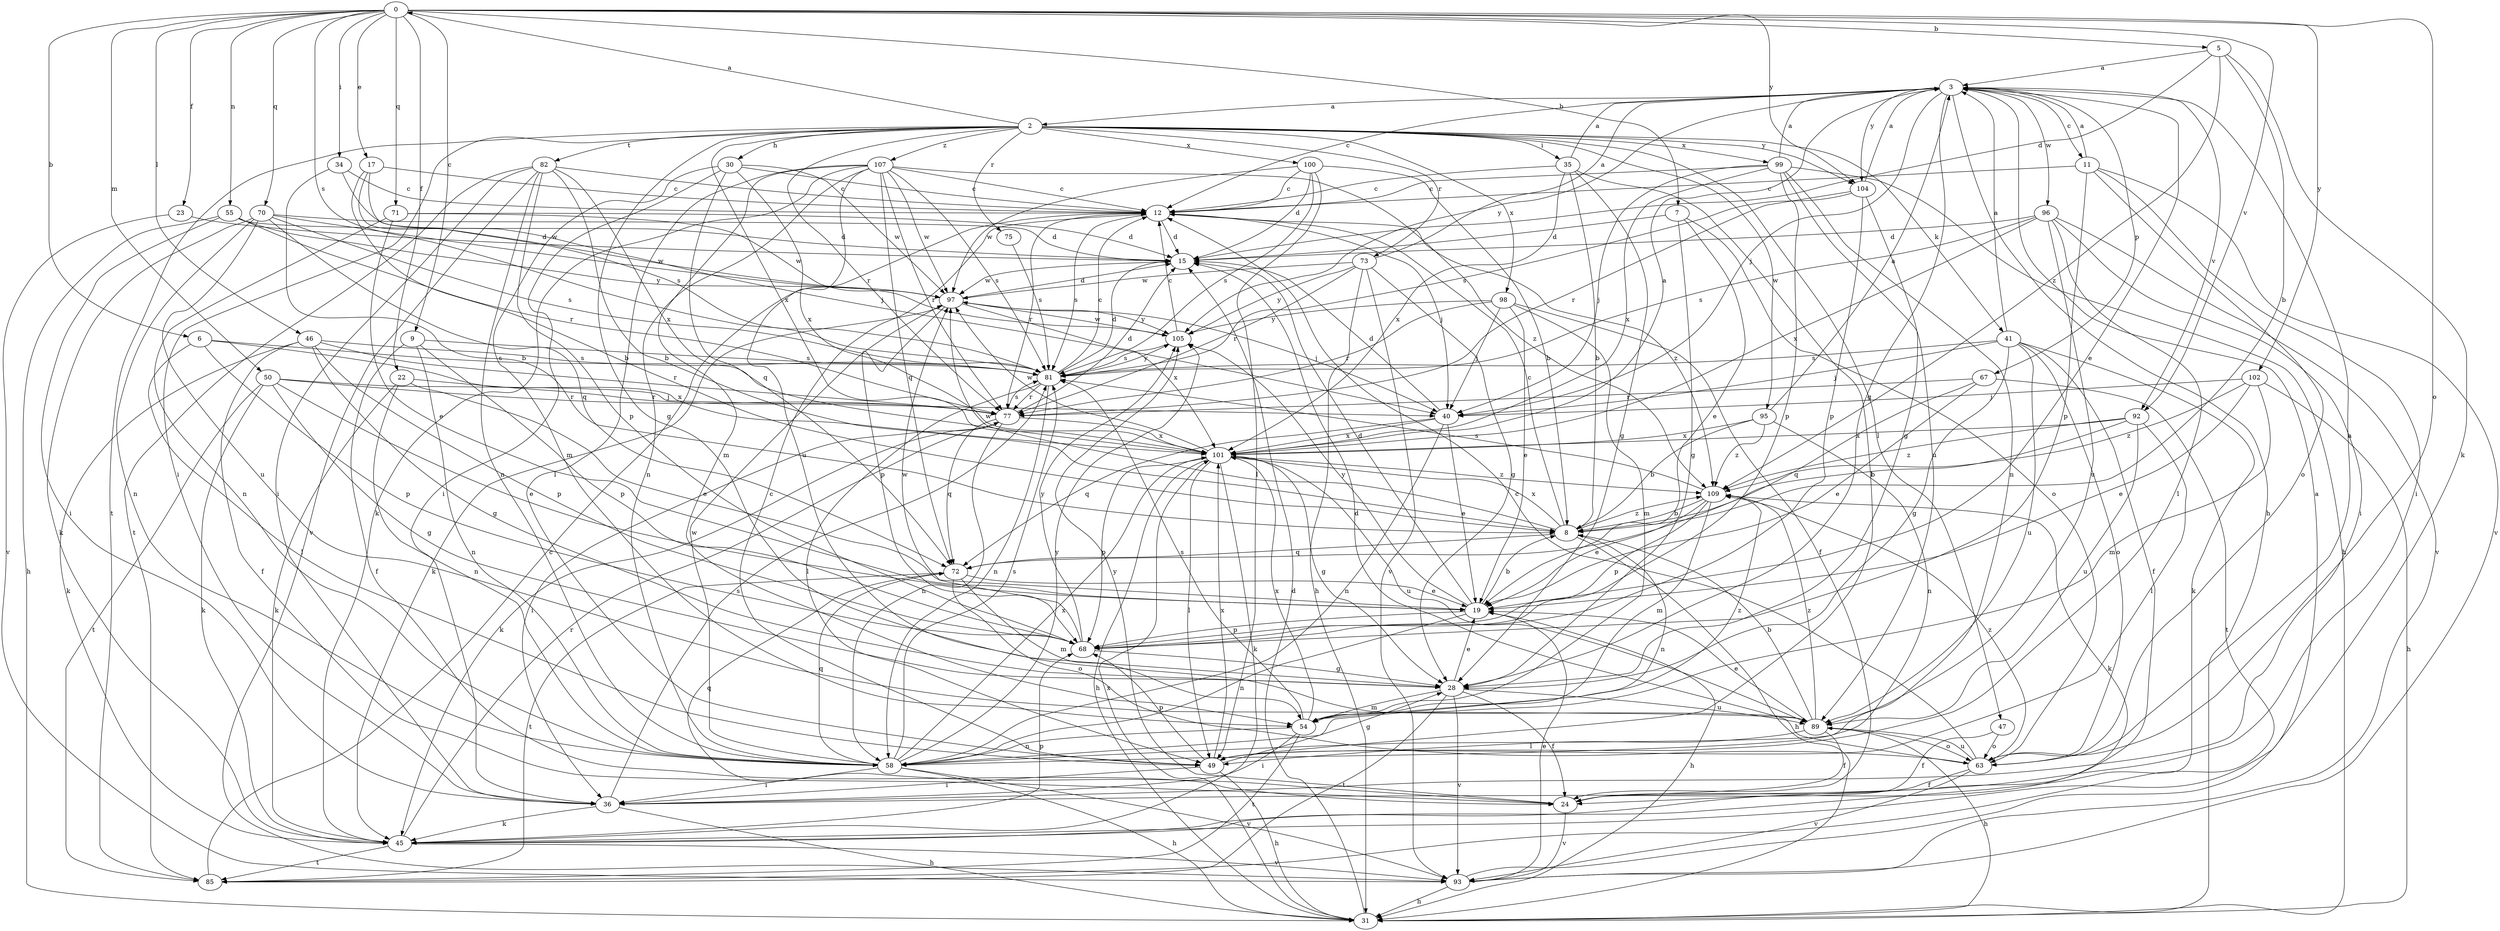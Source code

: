 strict digraph  {
0;
2;
3;
5;
6;
7;
8;
9;
11;
12;
15;
17;
19;
22;
23;
24;
28;
30;
31;
34;
35;
36;
40;
41;
45;
46;
47;
49;
50;
54;
55;
58;
63;
67;
68;
70;
71;
72;
73;
75;
77;
81;
82;
85;
89;
92;
93;
95;
96;
97;
98;
99;
100;
101;
102;
104;
105;
107;
109;
0 -> 5  [label=b];
0 -> 6  [label=b];
0 -> 7  [label=b];
0 -> 9  [label=c];
0 -> 17  [label=e];
0 -> 22  [label=f];
0 -> 23  [label=f];
0 -> 34  [label=i];
0 -> 46  [label=l];
0 -> 50  [label=m];
0 -> 55  [label=n];
0 -> 63  [label=o];
0 -> 70  [label=q];
0 -> 71  [label=q];
0 -> 81  [label=s];
0 -> 92  [label=v];
0 -> 102  [label=y];
0 -> 104  [label=y];
2 -> 0  [label=a];
2 -> 28  [label=g];
2 -> 30  [label=h];
2 -> 35  [label=i];
2 -> 36  [label=i];
2 -> 41  [label=k];
2 -> 47  [label=l];
2 -> 73  [label=r];
2 -> 75  [label=r];
2 -> 77  [label=r];
2 -> 82  [label=t];
2 -> 85  [label=t];
2 -> 95  [label=w];
2 -> 98  [label=x];
2 -> 99  [label=x];
2 -> 100  [label=x];
2 -> 101  [label=x];
2 -> 104  [label=y];
2 -> 107  [label=z];
3 -> 2  [label=a];
3 -> 11  [label=c];
3 -> 12  [label=c];
3 -> 19  [label=e];
3 -> 28  [label=g];
3 -> 31  [label=h];
3 -> 40  [label=j];
3 -> 67  [label=p];
3 -> 92  [label=v];
3 -> 96  [label=w];
3 -> 104  [label=y];
3 -> 105  [label=y];
5 -> 3  [label=a];
5 -> 8  [label=b];
5 -> 15  [label=d];
5 -> 45  [label=k];
5 -> 109  [label=z];
6 -> 49  [label=l];
6 -> 68  [label=p];
6 -> 81  [label=s];
6 -> 101  [label=x];
7 -> 15  [label=d];
7 -> 19  [label=e];
7 -> 28  [label=g];
7 -> 63  [label=o];
8 -> 12  [label=c];
8 -> 31  [label=h];
8 -> 58  [label=n];
8 -> 72  [label=q];
8 -> 97  [label=w];
8 -> 101  [label=x];
8 -> 109  [label=z];
9 -> 24  [label=f];
9 -> 58  [label=n];
9 -> 68  [label=p];
9 -> 81  [label=s];
11 -> 3  [label=a];
11 -> 12  [label=c];
11 -> 36  [label=i];
11 -> 63  [label=o];
11 -> 68  [label=p];
11 -> 93  [label=v];
12 -> 15  [label=d];
12 -> 40  [label=j];
12 -> 77  [label=r];
12 -> 81  [label=s];
12 -> 109  [label=z];
15 -> 97  [label=w];
17 -> 8  [label=b];
17 -> 12  [label=c];
17 -> 40  [label=j];
17 -> 81  [label=s];
19 -> 8  [label=b];
19 -> 15  [label=d];
19 -> 31  [label=h];
19 -> 58  [label=n];
19 -> 68  [label=p];
19 -> 105  [label=y];
22 -> 19  [label=e];
22 -> 45  [label=k];
22 -> 58  [label=n];
22 -> 77  [label=r];
23 -> 15  [label=d];
23 -> 93  [label=v];
24 -> 72  [label=q];
24 -> 93  [label=v];
24 -> 105  [label=y];
28 -> 19  [label=e];
28 -> 24  [label=f];
28 -> 54  [label=m];
28 -> 85  [label=t];
28 -> 89  [label=u];
28 -> 93  [label=v];
30 -> 12  [label=c];
30 -> 36  [label=i];
30 -> 54  [label=m];
30 -> 72  [label=q];
30 -> 97  [label=w];
30 -> 101  [label=x];
31 -> 15  [label=d];
31 -> 101  [label=x];
34 -> 8  [label=b];
34 -> 12  [label=c];
34 -> 97  [label=w];
35 -> 3  [label=a];
35 -> 8  [label=b];
35 -> 12  [label=c];
35 -> 28  [label=g];
35 -> 49  [label=l];
35 -> 101  [label=x];
36 -> 31  [label=h];
36 -> 45  [label=k];
36 -> 81  [label=s];
40 -> 15  [label=d];
40 -> 19  [label=e];
40 -> 58  [label=n];
40 -> 72  [label=q];
40 -> 101  [label=x];
41 -> 3  [label=a];
41 -> 24  [label=f];
41 -> 28  [label=g];
41 -> 40  [label=j];
41 -> 45  [label=k];
41 -> 63  [label=o];
41 -> 81  [label=s];
41 -> 89  [label=u];
45 -> 68  [label=p];
45 -> 77  [label=r];
45 -> 85  [label=t];
45 -> 93  [label=v];
46 -> 24  [label=f];
46 -> 28  [label=g];
46 -> 45  [label=k];
46 -> 68  [label=p];
46 -> 77  [label=r];
46 -> 81  [label=s];
47 -> 24  [label=f];
47 -> 63  [label=o];
49 -> 12  [label=c];
49 -> 28  [label=g];
49 -> 31  [label=h];
49 -> 36  [label=i];
49 -> 68  [label=p];
49 -> 101  [label=x];
50 -> 19  [label=e];
50 -> 28  [label=g];
50 -> 40  [label=j];
50 -> 45  [label=k];
50 -> 77  [label=r];
50 -> 85  [label=t];
54 -> 36  [label=i];
54 -> 58  [label=n];
54 -> 81  [label=s];
54 -> 85  [label=t];
54 -> 101  [label=x];
54 -> 109  [label=z];
55 -> 15  [label=d];
55 -> 31  [label=h];
55 -> 36  [label=i];
55 -> 77  [label=r];
55 -> 105  [label=y];
58 -> 31  [label=h];
58 -> 36  [label=i];
58 -> 72  [label=q];
58 -> 81  [label=s];
58 -> 93  [label=v];
58 -> 97  [label=w];
58 -> 101  [label=x];
58 -> 105  [label=y];
63 -> 3  [label=a];
63 -> 12  [label=c];
63 -> 15  [label=d];
63 -> 24  [label=f];
63 -> 89  [label=u];
63 -> 93  [label=v];
63 -> 109  [label=z];
67 -> 19  [label=e];
67 -> 72  [label=q];
67 -> 77  [label=r];
67 -> 85  [label=t];
68 -> 28  [label=g];
68 -> 97  [label=w];
68 -> 105  [label=y];
70 -> 15  [label=d];
70 -> 45  [label=k];
70 -> 58  [label=n];
70 -> 72  [label=q];
70 -> 81  [label=s];
70 -> 89  [label=u];
70 -> 97  [label=w];
71 -> 15  [label=d];
71 -> 19  [label=e];
71 -> 58  [label=n];
71 -> 97  [label=w];
72 -> 19  [label=e];
72 -> 54  [label=m];
72 -> 63  [label=o];
72 -> 85  [label=t];
73 -> 3  [label=a];
73 -> 28  [label=g];
73 -> 31  [label=h];
73 -> 77  [label=r];
73 -> 93  [label=v];
73 -> 97  [label=w];
73 -> 105  [label=y];
75 -> 81  [label=s];
77 -> 15  [label=d];
77 -> 36  [label=i];
77 -> 45  [label=k];
77 -> 58  [label=n];
77 -> 72  [label=q];
77 -> 81  [label=s];
77 -> 101  [label=x];
81 -> 12  [label=c];
81 -> 15  [label=d];
81 -> 49  [label=l];
81 -> 58  [label=n];
81 -> 77  [label=r];
81 -> 105  [label=y];
82 -> 8  [label=b];
82 -> 12  [label=c];
82 -> 36  [label=i];
82 -> 58  [label=n];
82 -> 68  [label=p];
82 -> 85  [label=t];
82 -> 93  [label=v];
82 -> 101  [label=x];
85 -> 12  [label=c];
89 -> 8  [label=b];
89 -> 19  [label=e];
89 -> 24  [label=f];
89 -> 31  [label=h];
89 -> 49  [label=l];
89 -> 63  [label=o];
89 -> 109  [label=z];
92 -> 8  [label=b];
92 -> 49  [label=l];
92 -> 89  [label=u];
92 -> 101  [label=x];
92 -> 109  [label=z];
93 -> 3  [label=a];
93 -> 19  [label=e];
93 -> 31  [label=h];
95 -> 3  [label=a];
95 -> 8  [label=b];
95 -> 58  [label=n];
95 -> 101  [label=x];
95 -> 109  [label=z];
96 -> 15  [label=d];
96 -> 36  [label=i];
96 -> 49  [label=l];
96 -> 81  [label=s];
96 -> 89  [label=u];
96 -> 93  [label=v];
96 -> 101  [label=x];
97 -> 15  [label=d];
97 -> 40  [label=j];
97 -> 45  [label=k];
97 -> 68  [label=p];
97 -> 101  [label=x];
97 -> 105  [label=y];
98 -> 19  [label=e];
98 -> 24  [label=f];
98 -> 40  [label=j];
98 -> 54  [label=m];
98 -> 77  [label=r];
98 -> 105  [label=y];
99 -> 3  [label=a];
99 -> 12  [label=c];
99 -> 31  [label=h];
99 -> 40  [label=j];
99 -> 58  [label=n];
99 -> 68  [label=p];
99 -> 89  [label=u];
99 -> 101  [label=x];
100 -> 8  [label=b];
100 -> 12  [label=c];
100 -> 15  [label=d];
100 -> 49  [label=l];
100 -> 81  [label=s];
100 -> 97  [label=w];
101 -> 3  [label=a];
101 -> 28  [label=g];
101 -> 31  [label=h];
101 -> 45  [label=k];
101 -> 49  [label=l];
101 -> 68  [label=p];
101 -> 89  [label=u];
101 -> 97  [label=w];
101 -> 109  [label=z];
102 -> 19  [label=e];
102 -> 31  [label=h];
102 -> 40  [label=j];
102 -> 54  [label=m];
102 -> 109  [label=z];
104 -> 3  [label=a];
104 -> 28  [label=g];
104 -> 68  [label=p];
104 -> 77  [label=r];
104 -> 81  [label=s];
105 -> 12  [label=c];
105 -> 81  [label=s];
105 -> 97  [label=w];
107 -> 12  [label=c];
107 -> 45  [label=k];
107 -> 49  [label=l];
107 -> 54  [label=m];
107 -> 58  [label=n];
107 -> 72  [label=q];
107 -> 77  [label=r];
107 -> 81  [label=s];
107 -> 89  [label=u];
107 -> 97  [label=w];
107 -> 109  [label=z];
109 -> 8  [label=b];
109 -> 19  [label=e];
109 -> 45  [label=k];
109 -> 54  [label=m];
109 -> 68  [label=p];
109 -> 81  [label=s];
}
